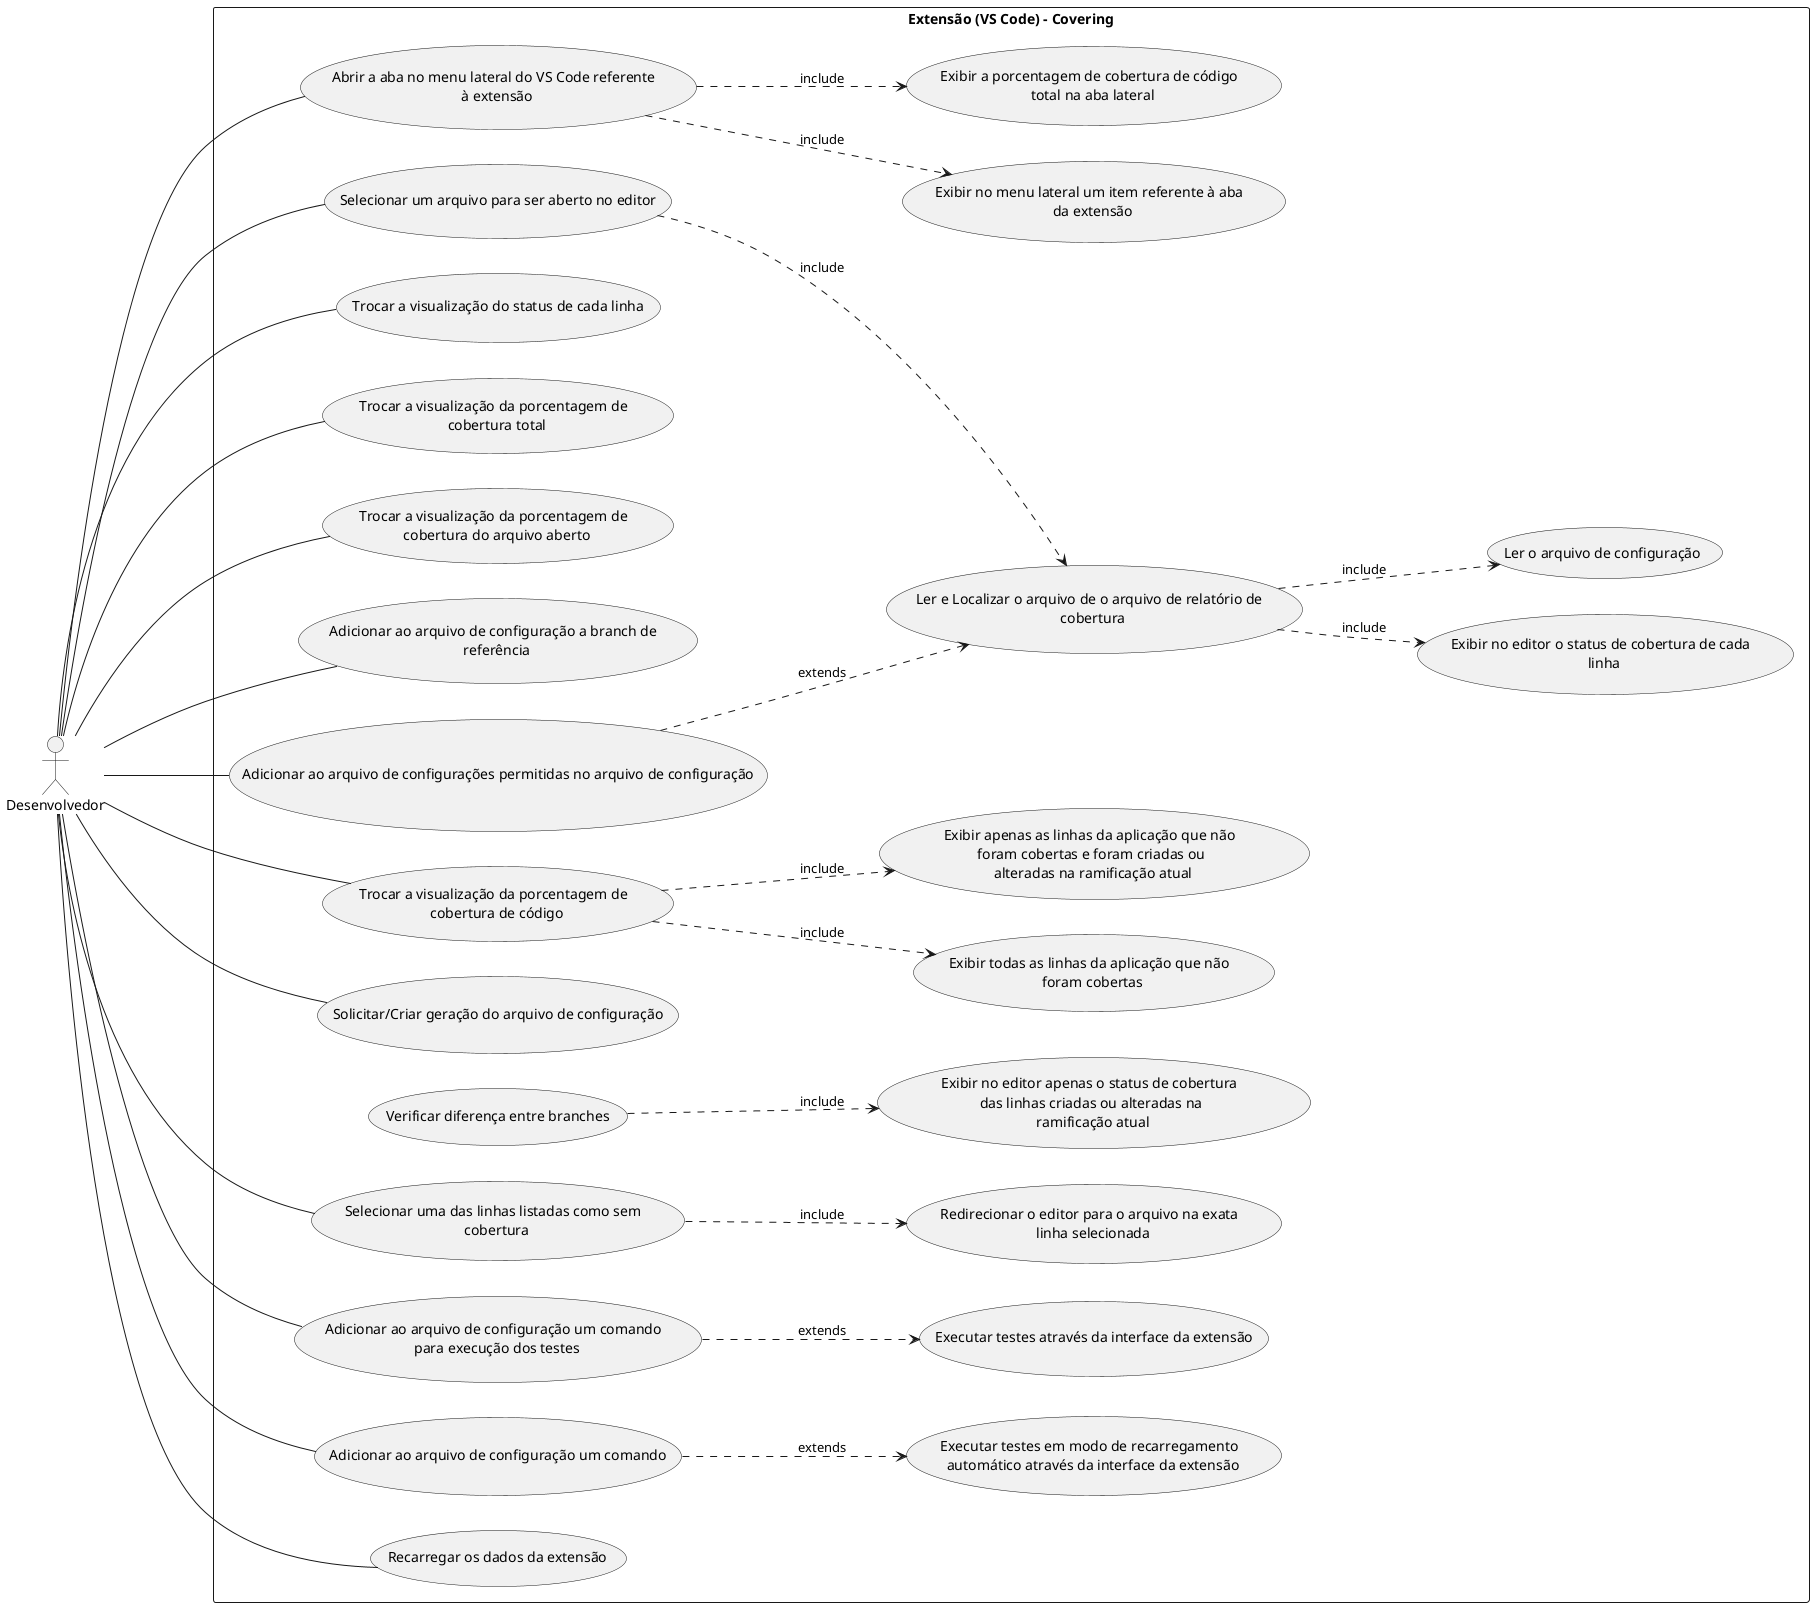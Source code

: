 @startuml

left to right direction
skinparam packageStyle rectangle

"Desenvolvedor" as Dev
' "Visual Studio Code" as VSCode

package "Extensão (VS Code) - Covering" {
  ' "Inicializa a extensão" as (UC00)
  ' "Ler o arquivo de o arquivo de relatório de \n cobertura" as (UC01)
  ' "Localizar o arquivo de relatório de cobertura" as (UC02)
  ' "Localizar de forma recursiva o arquivo de \n relatório de cobertura" as (UC02.1)
  ' "Localizar o relatório de cobertura utilizando \n o caminho do arquivo de configuração" as (UC02.2)
  "Ler e Localizar o arquivo de o arquivo de relatório de \n cobertura" as (UC01)
  "Selecionar um arquivo para ser aberto no editor" as (UC02)
  "Exibir no editor o status de cobertura de cada \n linha" as (UC03)
  "Abrir a aba no menu lateral do VS Code referente \n à extensão" as (UC04)
  "Exibir no menu lateral um item referente à aba \n da extensão" as (UC05)
  "Exibir a porcentagem de cobertura de código \n total na aba lateral" as (UC06)
  ' "Ativar a visualização do status de cada linha" as (UC07)
  ' "Desativar a visualização do status de cada linha" as (UC09)
  "Trocar a visualização do status de cada linha" as (UC07)
  ' "Trocar a visualização da porcentagem de \n cobertura total para a porcentagem de \n cobertura do arquivo aberto" as (UC08)
  "Trocar a visualização da porcentagem de \n cobertura total" as (UC08)
  ' "Trocar a visualização da porcentagem de \n cobertura do arquivo aberto para a porcentagem \n de cobertura  total" as (UC09)
  "Trocar a visualização da porcentagem de \n cobertura do arquivo aberto" as (UC09)
  "Adicionar ao arquivo de configuração a branch de \n referência" as (UC10)
  "Ler o arquivo de configuração" as (UC11)
  ' "Ativar a visualização da porcentagem de \n cobertura de código para as linhas criadas e \n alteradas na branch atual" as (UC14)
  ' "Desativar a visualização da porcentagem de \n cobertura de código para as linhas criadas \n e alteradas na branch atual" as (UC12)
  "Trocar a visualização da porcentagem de \n cobertura de código" as (UC12)
  "Verificar diferença entre branches" as (UC14)
  "Exibir no editor apenas o status de cobertura \n das linhas criadas ou alteradas na \n ramificação atual" as (UC15)
  "Solicitar/Criar geração do arquivo de configuração" as (UC16)
  ' "Criar na raiz do projeto o arquivo de configuração" as (UC19)
  ' "Adicionar ao arquivo de configuração um valor \n mínimo de cobertura" as (UC20)
  ' "Adicionar ao arquivo de configuração o caminho \n para o arquivo de relatório de cobertura" as (UC17)
  "Adicionar ao arquivo de configurações permitidas no arquivo de configuração" as (UC17)
  "Exibir todas as linhas da aplicação que não \n foram cobertas" as (UC18)
  "Exibir apenas as linhas da aplicação que não \n foram cobertas e foram criadas ou \n alteradas na ramificação atual" as (UC19)
  "Selecionar uma das linhas listadas como sem \n cobertura" as (UC20)
  "Redirecionar o editor para o arquivo na exata \n linha selecionada" as (UC21)
  "Adicionar ao arquivo de configuração um comando \n para execução dos testes" as (UC22)
  "Executar testes através da interface da extensão" as (UC23)
  ' "Adicionar ao arquivo de configuração um comando \n para execução dos testes em modo de \n recarregamento automático após edição de algum arquivo" as (UC24)
  "Adicionar ao arquivo de configuração um comando" as (UC24)
  "Executar testes em modo de recarregamento \n automático através da interface da extensão" as (UC25)
  "Recarregar os dados da extensão" as (UC26)
}

' VSCode --- (UC00)
' (UC00) ..> (UC01) : include

(UC01) ..> (UC11) : include

Dev --- (UC02)
(UC02) ..> (UC01) : include
(UC01) ..> (UC03) : include
' (UC01) ..> (UC02) : include

' (UC02) ..> (UC02.1) : extends
' (UC02) ..> (UC02.2) : extends

Dev --- (UC04)
(UC04) ..> (UC05) : include
(UC04) ..> (UC06) : include

Dev --- (UC07)
' Dev --- (UC09)

Dev --- (UC08)
Dev --- (UC09)

Dev --- (UC10)
' Dev --- (UC20)
Dev --- (UC17)
Dev --- (UC22)
Dev --- (UC24)

(UC17) ..> (UC01) : extends

' Dev --- (UC14)
Dev --- (UC12)

' (UC12) ..> (UC14) : include
(UC14) ..> (UC15) : include
(UC12) ..> (UC19) : include

Dev --- (UC16)
' Dev --- (UC19)

(UC12) ..> (UC18) : include

Dev --- (UC20)
(UC20) ..> (UC21) : include

(UC22) ..> (UC23) : extends
(UC24) ..> (UC25) : extends

Dev --- (UC26)
' (UC26) --|> (UC00)
' (UC01) .> (UC02) : include
' (UC02) .> (UC01) : extends

@enduml
